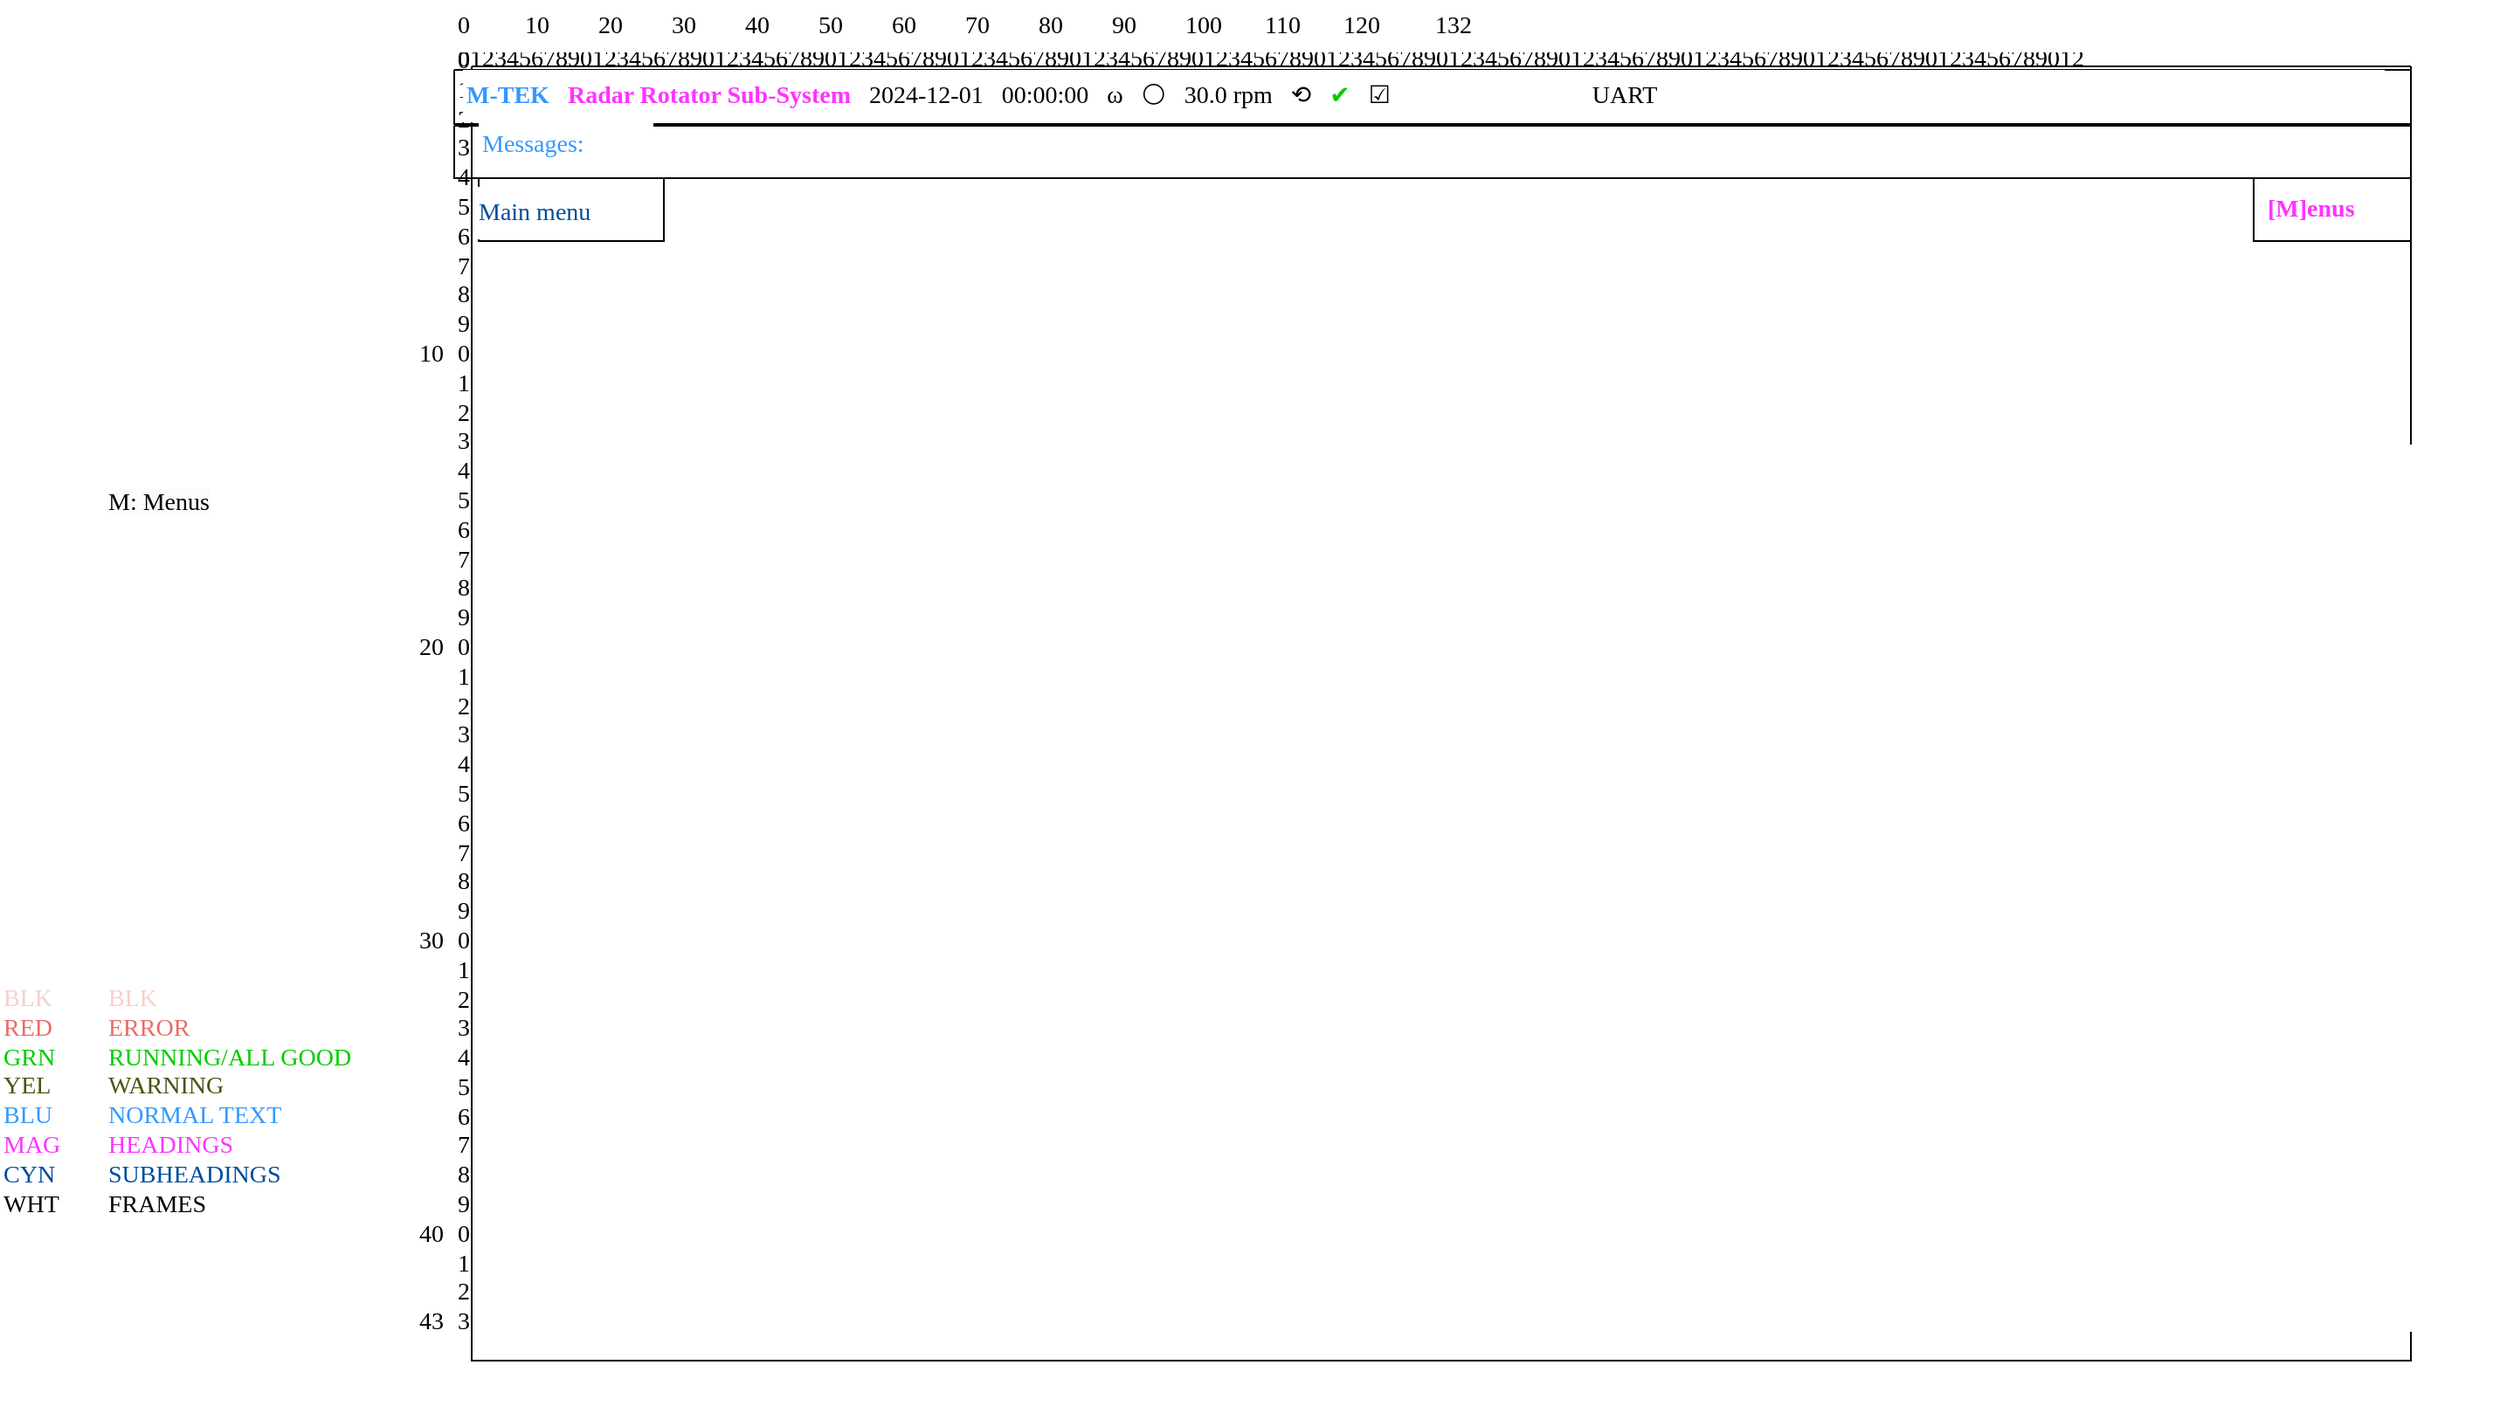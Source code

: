 <mxfile version="25.0.3">
  <diagram name="Page-1" id="gYPdV5KYoYjTxZCbX4Au">
    <mxGraphModel dx="3088" dy="1907" grid="1" gridSize="10" guides="1" tooltips="1" connect="1" arrows="1" fold="1" page="1" pageScale="1" pageWidth="1654" pageHeight="1169" math="0" shadow="0">
      <root>
        <mxCell id="0" />
        <mxCell id="1" parent="0" />
        <mxCell id="qkAYrCaB-duEuZqhV6VB-1" value="&lt;font&gt;0123456789012345678901234567890123456789012345678901234567890123456789012345678901234567890123456789012345678901234567890123456789012&lt;/font&gt;" style="text;html=1;align=left;verticalAlign=middle;resizable=0;points=[];autosize=1;strokeColor=none;fillColor=default;fontFamily=Lucida Console;fontSize=14;" parent="1" vertex="1">
          <mxGeometry x="10" y="-20" width="1150" height="30" as="geometry" />
        </mxCell>
        <mxCell id="qkAYrCaB-duEuZqhV6VB-2" value="&lt;font&gt;0&amp;nbsp; &amp;nbsp; &amp;nbsp; &amp;nbsp; &amp;nbsp;10&amp;nbsp; &amp;nbsp; &amp;nbsp; &amp;nbsp; 20&amp;nbsp; &amp;nbsp; &amp;nbsp; &amp;nbsp; 30&amp;nbsp; &amp;nbsp; &amp;nbsp; &amp;nbsp; 40&amp;nbsp; &amp;nbsp; &amp;nbsp; &amp;nbsp; 50&amp;nbsp; &amp;nbsp; &amp;nbsp; &amp;nbsp; 60&amp;nbsp; &amp;nbsp; &amp;nbsp; &amp;nbsp; 70&amp;nbsp; &amp;nbsp; &amp;nbsp; &amp;nbsp; 80&amp;nbsp; &amp;nbsp; &amp;nbsp; &amp;nbsp; 90&amp;nbsp; &amp;nbsp; &amp;nbsp; &amp;nbsp; 100&amp;nbsp; &amp;nbsp; &amp;nbsp; &amp;nbsp;110&amp;nbsp; &amp;nbsp; &amp;nbsp; &amp;nbsp;120&amp;nbsp; &amp;nbsp; &amp;nbsp; &amp;nbsp; &amp;nbsp;132&amp;nbsp;&lt;/font&gt;" style="text;html=1;align=left;verticalAlign=middle;resizable=0;points=[];autosize=1;strokeColor=none;fillColor=default;fontFamily=Lucida Console;fontSize=14;" parent="1" vertex="1">
          <mxGeometry x="10" y="-39" width="1170" height="30" as="geometry" />
        </mxCell>
        <mxCell id="0JCC86L8l436ZXqpCiF8-2" value="&lt;div&gt;&lt;br&gt;&lt;/div&gt;&lt;div&gt;&lt;br&gt;&lt;/div&gt;&lt;div&gt;&lt;br&gt;&lt;/div&gt;&lt;div&gt;&lt;br&gt;&lt;/div&gt;&lt;div&gt;&lt;br&gt;&lt;/div&gt;&lt;div&gt;&lt;br&gt;&lt;/div&gt;&lt;div&gt;&lt;br&gt;&lt;/div&gt;&lt;div&gt;&lt;br&gt;&lt;/div&gt;&lt;div&gt;&lt;br&gt;&lt;/div&gt;&lt;br&gt;&lt;div&gt;10&lt;/div&gt;&lt;div&gt;&lt;br&gt;&lt;/div&gt;&lt;div&gt;&lt;br&gt;&lt;/div&gt;&lt;div&gt;&lt;br&gt;&lt;/div&gt;&lt;div&gt;&lt;br&gt;&lt;/div&gt;&lt;div&gt;&lt;br&gt;&lt;/div&gt;&lt;div&gt;&lt;br&gt;&lt;/div&gt;&lt;div&gt;&lt;br&gt;&lt;/div&gt;&lt;div&gt;&lt;br&gt;&lt;/div&gt;&lt;div&gt;&lt;br&gt;&lt;/div&gt;&lt;div&gt;20&lt;/div&gt;&lt;div&gt;&lt;br&gt;&lt;/div&gt;&lt;div&gt;&lt;br&gt;&lt;/div&gt;&lt;div&gt;&lt;br&gt;&lt;/div&gt;&lt;div&gt;&lt;br&gt;&lt;/div&gt;&lt;div&gt;&lt;br&gt;&lt;/div&gt;&lt;div&gt;&lt;br&gt;&lt;/div&gt;&lt;div&gt;&lt;br&gt;&lt;/div&gt;&lt;div&gt;&lt;br&gt;&lt;/div&gt;&lt;div&gt;&lt;br&gt;&lt;/div&gt;&lt;div&gt;30&lt;/div&gt;&lt;div&gt;&lt;br&gt;&lt;/div&gt;&lt;div&gt;&lt;br&gt;&lt;/div&gt;&lt;div&gt;&lt;br&gt;&lt;/div&gt;&lt;div&gt;&lt;br&gt;&lt;/div&gt;&lt;div&gt;&lt;br&gt;&lt;/div&gt;&lt;div&gt;&lt;br&gt;&lt;/div&gt;&lt;div&gt;&lt;br&gt;&lt;/div&gt;&lt;div&gt;&lt;br&gt;&lt;/div&gt;&lt;div&gt;&lt;br&gt;&lt;/div&gt;&lt;div&gt;40&lt;/div&gt;&lt;div&gt;&lt;br&gt;&lt;/div&gt;&lt;div&gt;&lt;br&gt;&lt;/div&gt;&lt;div&gt;43&lt;/div&gt;&lt;div&gt;&lt;br&gt;&lt;/div&gt;&lt;div&gt;&lt;br&gt;&lt;/div&gt;&lt;div&gt;&lt;br&gt;&lt;/div&gt;" style="text;whiteSpace=wrap;html=1;align=right;fontFamily=Lucida Console;fontSize=14;" parent="1" vertex="1">
          <mxGeometry x="-18" y="-19" width="24" height="240" as="geometry" />
        </mxCell>
        <mxCell id="qkAYrCaB-duEuZqhV6VB-3" value="0&lt;div&gt;1&lt;/div&gt;&lt;div&gt;2&lt;/div&gt;&lt;div&gt;3&lt;/div&gt;&lt;div&gt;4&lt;/div&gt;&lt;div&gt;5&lt;/div&gt;&lt;div&gt;6&lt;/div&gt;&lt;div&gt;7&lt;/div&gt;&lt;div&gt;8&lt;/div&gt;&lt;div&gt;9&lt;/div&gt;&lt;div&gt;0&lt;/div&gt;&lt;div&gt;1&lt;/div&gt;&lt;div&gt;2&lt;/div&gt;&lt;div&gt;3&lt;/div&gt;&lt;div&gt;4&lt;/div&gt;&lt;div&gt;5&lt;/div&gt;&lt;div&gt;6&lt;/div&gt;&lt;div&gt;7&lt;/div&gt;&lt;div&gt;8&lt;/div&gt;&lt;div&gt;9&lt;/div&gt;&lt;div&gt;0&lt;/div&gt;&lt;div&gt;1&lt;/div&gt;&lt;div&gt;2&lt;/div&gt;&lt;div&gt;3&lt;/div&gt;&lt;div&gt;4&lt;/div&gt;&lt;div&gt;5&lt;/div&gt;&lt;div&gt;6&lt;/div&gt;&lt;div&gt;7&lt;/div&gt;&lt;div&gt;8&lt;/div&gt;&lt;div&gt;9&lt;/div&gt;&lt;div&gt;0&lt;/div&gt;&lt;div&gt;1&lt;/div&gt;&lt;div&gt;2&lt;/div&gt;&lt;div&gt;3&lt;/div&gt;&lt;div&gt;4&lt;/div&gt;&lt;div&gt;5&lt;/div&gt;&lt;div&gt;6&lt;/div&gt;&lt;div&gt;7&lt;/div&gt;&lt;div&gt;8&lt;/div&gt;&lt;div&gt;9&lt;/div&gt;&lt;div&gt;0&lt;/div&gt;&lt;div&gt;1&lt;/div&gt;&lt;div&gt;2&lt;/div&gt;&lt;div&gt;3&lt;/div&gt;&lt;div&gt;&lt;br&gt;&lt;/div&gt;&lt;div&gt;&lt;br&gt;&lt;/div&gt;" style="text;whiteSpace=wrap;html=1;fontFamily=Lucida Console;fontSize=14;" parent="1" vertex="1">
          <mxGeometry x="10" y="-19" width="24" height="240" as="geometry" />
        </mxCell>
        <mxCell id="LSzqvkUK99cfRbp6Mw0R-84" value="&lt;div&gt;&lt;font color=&quot;#f8cecc&quot;&gt;BLK&lt;/font&gt;&lt;/div&gt;&lt;div&gt;&lt;font color=&quot;#ea6b66&quot;&gt;RED&lt;/font&gt;&lt;/div&gt;&lt;div&gt;&lt;span style=&quot;color: rgb(0, 204, 0);&quot;&gt;GRN&lt;/span&gt;&lt;/div&gt;&lt;div&gt;&lt;font color=&quot;#495411&quot;&gt;YEL&lt;/font&gt;&lt;/div&gt;&lt;div&gt;&lt;font color=&quot;#3399ff&quot;&gt;BLU&lt;/font&gt;&lt;/div&gt;&lt;div&gt;&lt;font color=&quot;#ff33ff&quot;&gt;MAG&lt;/font&gt;&lt;/div&gt;&lt;div&gt;&lt;font color=&quot;#004c99&quot;&gt;CYN&lt;/font&gt;&lt;/div&gt;&lt;div&gt;WHT&lt;/div&gt;&lt;div&gt;&lt;br&gt;&lt;/div&gt;" style="text;html=1;align=left;verticalAlign=middle;resizable=0;points=[];autosize=1;strokeColor=none;fillColor=default;fontFamily=Lucida Console;fontSize=14;" parent="1" vertex="1">
          <mxGeometry x="-250" y="520" width="50" height="160" as="geometry" />
        </mxCell>
        <mxCell id="LSzqvkUK99cfRbp6Mw0R-85" value="&lt;div&gt;&lt;font color=&quot;#f8cecc&quot;&gt;BLK&lt;/font&gt;&lt;/div&gt;&lt;div&gt;&lt;font color=&quot;#ea6b66&quot;&gt;ERROR&lt;/font&gt;&lt;/div&gt;&lt;div&gt;&lt;span style=&quot;color: rgb(0, 204, 0);&quot;&gt;RUNNING/ALL GOOD&lt;/span&gt;&lt;/div&gt;&lt;div&gt;&lt;font color=&quot;#495411&quot;&gt;WARNING&lt;/font&gt;&lt;/div&gt;&lt;div&gt;&lt;font color=&quot;#3399ff&quot;&gt;NORMAL TEXT&lt;/font&gt;&lt;/div&gt;&lt;div&gt;&lt;font color=&quot;#ff33ff&quot;&gt;HEADINGS&lt;/font&gt;&lt;/div&gt;&lt;div&gt;&lt;span style=&quot;background-color: initial;&quot;&gt;&lt;font color=&quot;#004c99&quot;&gt;SUBHEADINGS&lt;/font&gt;&lt;/span&gt;&lt;/div&gt;&lt;div&gt;&lt;span style=&quot;background-color: initial;&quot;&gt;FRAMES&lt;/span&gt;&lt;/div&gt;&lt;div&gt;&lt;br&gt;&lt;/div&gt;" style="text;html=1;align=left;verticalAlign=middle;resizable=0;points=[];autosize=1;strokeColor=none;fillColor=default;fontFamily=Lucida Console;fontSize=14;" parent="1" vertex="1">
          <mxGeometry x="-190" y="520" width="160" height="160" as="geometry" />
        </mxCell>
        <mxCell id="XSunC-uCqq7RMeQdDFrF-6" value="&lt;br&gt;&lt;div&gt;&lt;span style=&quot;color: rgb(0, 0, 0); font-family: &amp;quot;Lucida Console&amp;quot;; font-size: 14px; font-style: normal; font-variant-ligatures: normal; font-variant-caps: normal; font-weight: 400; letter-spacing: normal; orphans: 2; text-align: left; text-indent: 0px; text-transform: none; widows: 2; word-spacing: 0px; -webkit-text-stroke-width: 0px; white-space: nowrap; background-color: rgb(251, 251, 251); text-decoration-thickness: initial; text-decoration-style: initial; text-decoration-color: initial; display: inline !important; float: none;&quot;&gt;M: Menus&lt;/span&gt;&lt;/div&gt;&lt;div&gt;&lt;br&gt;&lt;/div&gt;" style="text;whiteSpace=wrap;html=1;" parent="1" vertex="1">
          <mxGeometry x="-190" y="220" width="40" height="40" as="geometry" />
        </mxCell>
        <mxCell id="oLKlljd090616Nfrw5Nb-1" value="" style="swimlane;startSize=0;fontFamily=Lucida Console;fontSize=14;" parent="1" vertex="1">
          <mxGeometry x="20" y="-1" width="1110" height="741" as="geometry" />
        </mxCell>
        <mxCell id="USdj_I0CaCp1iJVfZblM-9" value="&#xa;" style="swimlane;startSize=0;fontFamily=Lucida Console;fontSize=14;" parent="oLKlljd090616Nfrw5Nb-1" vertex="1">
          <mxGeometry x="-10" y="34" width="1120" height="30" as="geometry" />
        </mxCell>
        <mxCell id="USdj_I0CaCp1iJVfZblM-36" value="&#xa;" style="swimlane;startSize=0;fontFamily=Lucida Console;fontSize=14;" parent="oLKlljd090616Nfrw5Nb-1" vertex="1">
          <mxGeometry x="-10" y="2" width="1120" height="31" as="geometry" />
        </mxCell>
        <mxCell id="XSunC-uCqq7RMeQdDFrF-5" value="&lt;font color=&quot;#3399ff&quot;&gt;&lt;b&gt;M-TEK&lt;/b&gt;&amp;nbsp; &amp;nbsp;&lt;/font&gt;&lt;font color=&quot;#ff33ff&quot;&gt;&lt;b&gt;Radar Rotator Sub-System&amp;nbsp; &amp;nbsp;&lt;/b&gt;&lt;/font&gt;2024-12-01&amp;nbsp; &amp;nbsp;00:00:00&amp;nbsp; &amp;nbsp;ω&amp;nbsp; &amp;nbsp;⚪&amp;nbsp; &amp;nbsp;30.0 rpm&amp;nbsp; &amp;nbsp;⟲&amp;nbsp; &amp;nbsp;&lt;font color=&quot;#00cc00&quot;&gt;✔&amp;nbsp; &amp;nbsp;&lt;/font&gt;&lt;span style=&quot;background-color: initial;&quot;&gt;☑&amp;nbsp; &amp;nbsp; &amp;nbsp; &amp;nbsp; &amp;nbsp; &amp;nbsp; &amp;nbsp; &amp;nbsp; &amp;nbsp; &amp;nbsp; &amp;nbsp; &amp;nbsp; &amp;nbsp; &amp;nbsp; &amp;nbsp; &amp;nbsp; &amp;nbsp;UART&lt;/span&gt;" style="text;html=1;align=left;verticalAlign=middle;resizable=0;points=[];autosize=1;strokeColor=none;fillColor=default;labelBackgroundColor=none;fontFamily=Lucida Console;fontSize=14;" parent="USdj_I0CaCp1iJVfZblM-36" vertex="1">
          <mxGeometry x="5" width="1100" height="30" as="geometry" />
        </mxCell>
        <mxCell id="oLKlljd090616Nfrw5Nb-10" value="&lt;font color=&quot;#3399ff&quot;&gt;Messages:&lt;/font&gt;" style="text;html=1;align=left;verticalAlign=middle;resizable=0;points=[];autosize=1;strokeColor=none;fillColor=default;fontFamily=Lucida Console;fontSize=14;" parent="oLKlljd090616Nfrw5Nb-1" vertex="1">
          <mxGeometry x="4" y="30" width="100" height="30" as="geometry" />
        </mxCell>
        <mxCell id="ilJto_MPeTjgDD-c5Nzn-4" value="" style="group" parent="oLKlljd090616Nfrw5Nb-1" vertex="1" connectable="0">
          <mxGeometry x="1020" y="59.5" width="116" height="39" as="geometry" />
        </mxCell>
        <mxCell id="ilJto_MPeTjgDD-c5Nzn-5" value="&lt;b style=&quot;color: rgb(255, 51, 255);&quot;&gt;&lt;font&gt;[M]enus&lt;/font&gt;&lt;/b&gt;" style="text;html=1;align=left;verticalAlign=middle;resizable=0;points=[];autosize=1;strokeColor=none;fillColor=default;fontFamily=Lucida Console;fontSize=14;" parent="ilJto_MPeTjgDD-c5Nzn-4" vertex="1">
          <mxGeometry x="6" y="7" width="80" height="30" as="geometry" />
        </mxCell>
        <mxCell id="w1xh8Gzg1oj1wPazXkOO-9" value="&#xa;" style="swimlane;startSize=0;fontFamily=Lucida Console;fontSize=14;" parent="oLKlljd090616Nfrw5Nb-1" vertex="1">
          <mxGeometry x="1020" y="64" width="90" height="36" as="geometry" />
        </mxCell>
        <mxCell id="E-7C91kOw7d5Ax8kFymq-1" value="&#xa;" style="swimlane;startSize=0;fontFamily=Lucida Console;fontSize=14;" vertex="1" parent="oLKlljd090616Nfrw5Nb-1">
          <mxGeometry x="4" y="64" width="106" height="36" as="geometry" />
        </mxCell>
        <mxCell id="E-7C91kOw7d5Ax8kFymq-2" value="" style="group" vertex="1" connectable="0" parent="E-7C91kOw7d5Ax8kFymq-1">
          <mxGeometry x="-8" y="-2" width="116" height="39" as="geometry" />
        </mxCell>
        <mxCell id="E-7C91kOw7d5Ax8kFymq-3" value="&lt;div&gt;&lt;span style=&quot;background-color: initial;&quot;&gt;&lt;font color=&quot;#004c99&quot;&gt;Main menu&lt;/font&gt;&lt;/span&gt;&lt;/div&gt;" style="text;html=1;align=left;verticalAlign=middle;resizable=0;points=[];autosize=1;strokeColor=none;fillColor=default;fontFamily=Lucida Console;fontSize=14;" vertex="1" parent="E-7C91kOw7d5Ax8kFymq-2">
          <mxGeometry x="6" y="7" width="100" height="30" as="geometry" />
        </mxCell>
      </root>
    </mxGraphModel>
  </diagram>
</mxfile>
